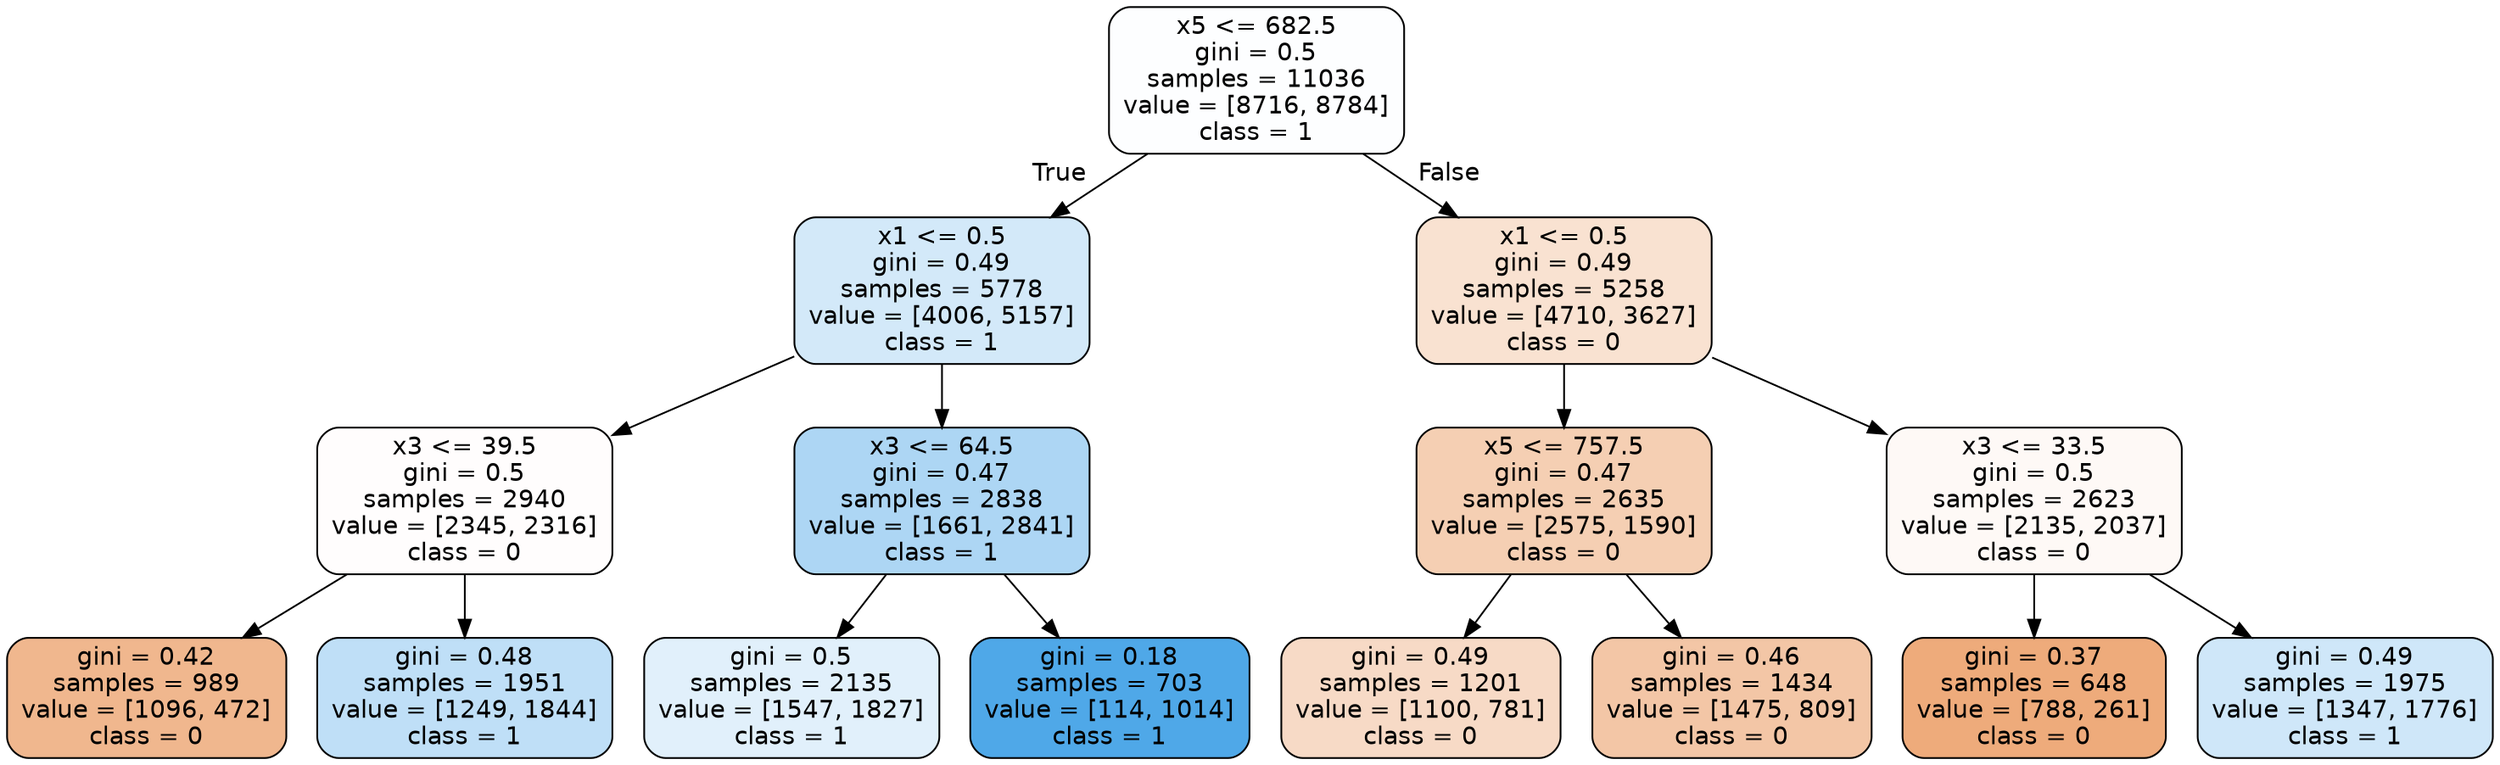 digraph Tree {
node [shape=box, style="filled, rounded", color="black", fontname=helvetica] ;
edge [fontname=helvetica] ;
0 [label="x5 <= 682.5\ngini = 0.5\nsamples = 11036\nvalue = [8716, 8784]\nclass = 1", fillcolor="#fdfeff"] ;
1 [label="x1 <= 0.5\ngini = 0.49\nsamples = 5778\nvalue = [4006, 5157]\nclass = 1", fillcolor="#d3e9f9"] ;
0 -> 1 [labeldistance=2.5, labelangle=45, headlabel="True"] ;
2 [label="x3 <= 39.5\ngini = 0.5\nsamples = 2940\nvalue = [2345, 2316]\nclass = 0", fillcolor="#fffdfd"] ;
1 -> 2 ;
3 [label="gini = 0.42\nsamples = 989\nvalue = [1096, 472]\nclass = 0", fillcolor="#f0b78e"] ;
2 -> 3 ;
4 [label="gini = 0.48\nsamples = 1951\nvalue = [1249, 1844]\nclass = 1", fillcolor="#bfdff7"] ;
2 -> 4 ;
5 [label="x3 <= 64.5\ngini = 0.47\nsamples = 2838\nvalue = [1661, 2841]\nclass = 1", fillcolor="#add6f4"] ;
1 -> 5 ;
6 [label="gini = 0.5\nsamples = 2135\nvalue = [1547, 1827]\nclass = 1", fillcolor="#e1f0fb"] ;
5 -> 6 ;
7 [label="gini = 0.18\nsamples = 703\nvalue = [114, 1014]\nclass = 1", fillcolor="#4fa8e8"] ;
5 -> 7 ;
8 [label="x1 <= 0.5\ngini = 0.49\nsamples = 5258\nvalue = [4710, 3627]\nclass = 0", fillcolor="#f9e2d1"] ;
0 -> 8 [labeldistance=2.5, labelangle=-45, headlabel="False"] ;
9 [label="x5 <= 757.5\ngini = 0.47\nsamples = 2635\nvalue = [2575, 1590]\nclass = 0", fillcolor="#f5cfb3"] ;
8 -> 9 ;
10 [label="gini = 0.49\nsamples = 1201\nvalue = [1100, 781]\nclass = 0", fillcolor="#f7dac6"] ;
9 -> 10 ;
11 [label="gini = 0.46\nsamples = 1434\nvalue = [1475, 809]\nclass = 0", fillcolor="#f3c6a6"] ;
9 -> 11 ;
12 [label="x3 <= 33.5\ngini = 0.5\nsamples = 2623\nvalue = [2135, 2037]\nclass = 0", fillcolor="#fef9f6"] ;
8 -> 12 ;
13 [label="gini = 0.37\nsamples = 648\nvalue = [788, 261]\nclass = 0", fillcolor="#eeab7b"] ;
12 -> 13 ;
14 [label="gini = 0.49\nsamples = 1975\nvalue = [1347, 1776]\nclass = 1", fillcolor="#cfe7f9"] ;
12 -> 14 ;
}
